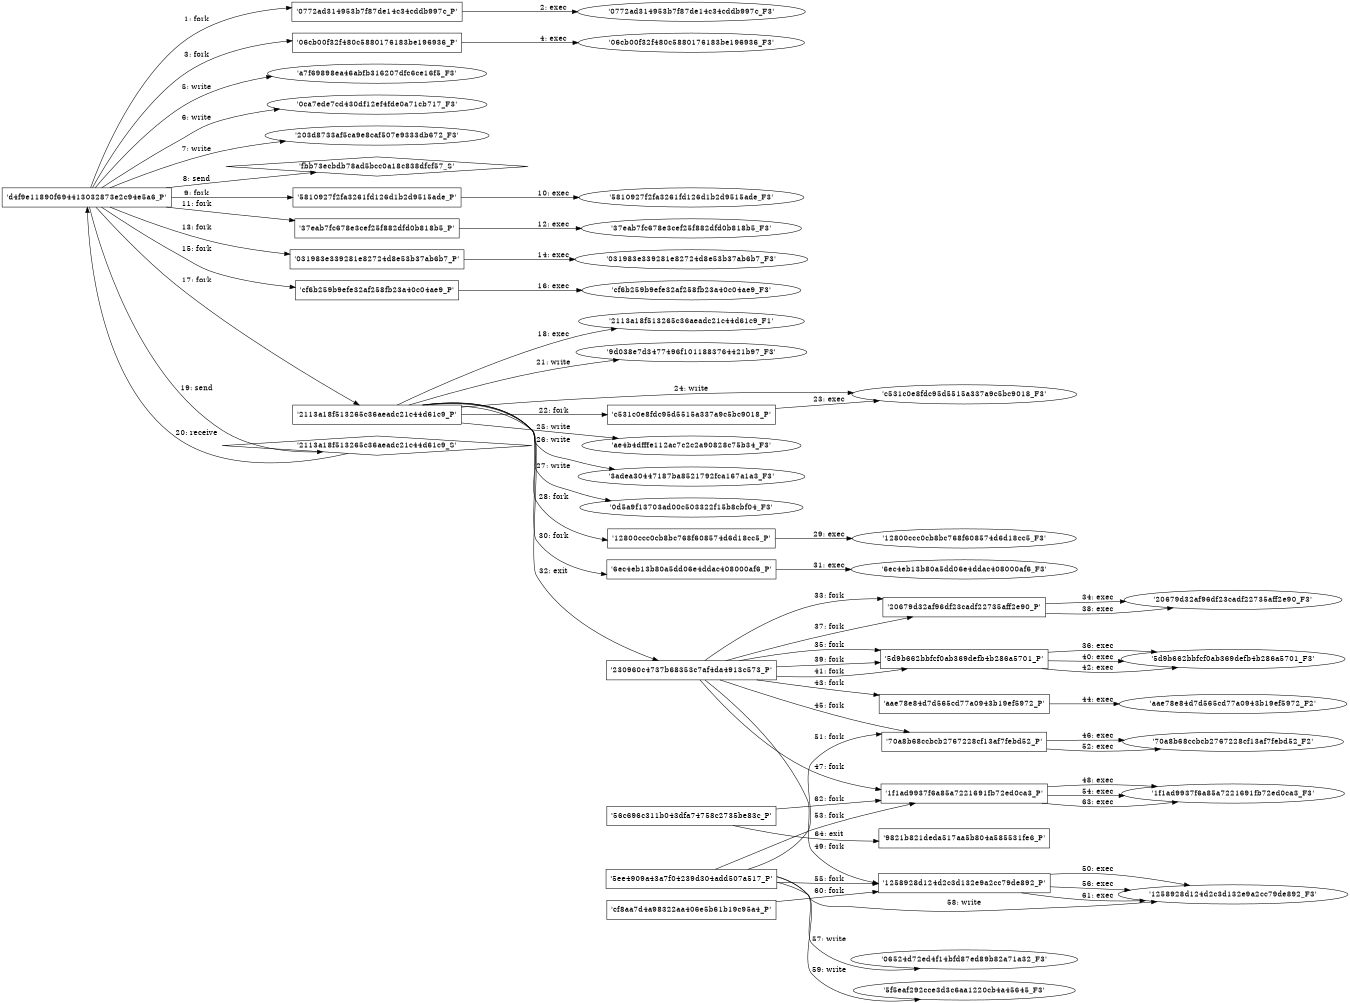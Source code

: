 digraph "D:\Learning\Paper\apt\基于CTI的攻击预警\Dataset\攻击图\ASGfromALLCTI\Proliferating Menace Threatens Organizations.dot" {
rankdir="LR"
size="9"
fixedsize="false"
splines="true"
nodesep=0.3
ranksep=0
fontsize=10
overlap="scalexy"
engine= "neato"
	"'d4f9e11890f694413032873e2c94e5a6_P'" [node_type=Process shape=box]
	"'0772ad314953b7f87de14c34cddb997c_P'" [node_type=Process shape=box]
	"'d4f9e11890f694413032873e2c94e5a6_P'" -> "'0772ad314953b7f87de14c34cddb997c_P'" [label="1: fork"]
	"'0772ad314953b7f87de14c34cddb997c_P'" [node_type=Process shape=box]
	"'0772ad314953b7f87de14c34cddb997c_F3'" [node_type=File shape=ellipse]
	"'0772ad314953b7f87de14c34cddb997c_P'" -> "'0772ad314953b7f87de14c34cddb997c_F3'" [label="2: exec"]
	"'d4f9e11890f694413032873e2c94e5a6_P'" [node_type=Process shape=box]
	"'06cb00f32f480c5880176183be196936_P'" [node_type=Process shape=box]
	"'d4f9e11890f694413032873e2c94e5a6_P'" -> "'06cb00f32f480c5880176183be196936_P'" [label="3: fork"]
	"'06cb00f32f480c5880176183be196936_P'" [node_type=Process shape=box]
	"'06cb00f32f480c5880176183be196936_F3'" [node_type=File shape=ellipse]
	"'06cb00f32f480c5880176183be196936_P'" -> "'06cb00f32f480c5880176183be196936_F3'" [label="4: exec"]
	"'a7f69898ea46abfb316207dfc6ce16f5_F3'" [node_type=file shape=ellipse]
	"'d4f9e11890f694413032873e2c94e5a6_P'" [node_type=Process shape=box]
	"'d4f9e11890f694413032873e2c94e5a6_P'" -> "'a7f69898ea46abfb316207dfc6ce16f5_F3'" [label="5: write"]
	"'0ca7ede7cd430df12ef4fde0a71cb717_F3'" [node_type=file shape=ellipse]
	"'d4f9e11890f694413032873e2c94e5a6_P'" [node_type=Process shape=box]
	"'d4f9e11890f694413032873e2c94e5a6_P'" -> "'0ca7ede7cd430df12ef4fde0a71cb717_F3'" [label="6: write"]
	"'203d8733af5ca9e8caf507e9333db672_F3'" [node_type=file shape=ellipse]
	"'d4f9e11890f694413032873e2c94e5a6_P'" [node_type=Process shape=box]
	"'d4f9e11890f694413032873e2c94e5a6_P'" -> "'203d8733af5ca9e8caf507e9333db672_F3'" [label="7: write"]
	"'fbb73ecbdb78ad5bcc0a18c838dfcf57_S'" [node_type=Socket shape=diamond]
	"'d4f9e11890f694413032873e2c94e5a6_P'" [node_type=Process shape=box]
	"'d4f9e11890f694413032873e2c94e5a6_P'" -> "'fbb73ecbdb78ad5bcc0a18c838dfcf57_S'" [label="8: send"]
	"'d4f9e11890f694413032873e2c94e5a6_P'" [node_type=Process shape=box]
	"'5810927f2fa3261fd126d1b2d9515ade_P'" [node_type=Process shape=box]
	"'d4f9e11890f694413032873e2c94e5a6_P'" -> "'5810927f2fa3261fd126d1b2d9515ade_P'" [label="9: fork"]
	"'5810927f2fa3261fd126d1b2d9515ade_P'" [node_type=Process shape=box]
	"'5810927f2fa3261fd126d1b2d9515ade_F3'" [node_type=File shape=ellipse]
	"'5810927f2fa3261fd126d1b2d9515ade_P'" -> "'5810927f2fa3261fd126d1b2d9515ade_F3'" [label="10: exec"]
	"'d4f9e11890f694413032873e2c94e5a6_P'" [node_type=Process shape=box]
	"'37eab7fc678e3cef25f882dfd0b818b5_P'" [node_type=Process shape=box]
	"'d4f9e11890f694413032873e2c94e5a6_P'" -> "'37eab7fc678e3cef25f882dfd0b818b5_P'" [label="11: fork"]
	"'37eab7fc678e3cef25f882dfd0b818b5_P'" [node_type=Process shape=box]
	"'37eab7fc678e3cef25f882dfd0b818b5_F3'" [node_type=File shape=ellipse]
	"'37eab7fc678e3cef25f882dfd0b818b5_P'" -> "'37eab7fc678e3cef25f882dfd0b818b5_F3'" [label="12: exec"]
	"'d4f9e11890f694413032873e2c94e5a6_P'" [node_type=Process shape=box]
	"'031983e339281e82724d8e53b37ab6b7_P'" [node_type=Process shape=box]
	"'d4f9e11890f694413032873e2c94e5a6_P'" -> "'031983e339281e82724d8e53b37ab6b7_P'" [label="13: fork"]
	"'031983e339281e82724d8e53b37ab6b7_P'" [node_type=Process shape=box]
	"'031983e339281e82724d8e53b37ab6b7_F3'" [node_type=File shape=ellipse]
	"'031983e339281e82724d8e53b37ab6b7_P'" -> "'031983e339281e82724d8e53b37ab6b7_F3'" [label="14: exec"]
	"'d4f9e11890f694413032873e2c94e5a6_P'" [node_type=Process shape=box]
	"'cf6b259b9efe32af258fb23a40c04ae9_P'" [node_type=Process shape=box]
	"'d4f9e11890f694413032873e2c94e5a6_P'" -> "'cf6b259b9efe32af258fb23a40c04ae9_P'" [label="15: fork"]
	"'cf6b259b9efe32af258fb23a40c04ae9_P'" [node_type=Process shape=box]
	"'cf6b259b9efe32af258fb23a40c04ae9_F3'" [node_type=File shape=ellipse]
	"'cf6b259b9efe32af258fb23a40c04ae9_P'" -> "'cf6b259b9efe32af258fb23a40c04ae9_F3'" [label="16: exec"]
	"'d4f9e11890f694413032873e2c94e5a6_P'" [node_type=Process shape=box]
	"'2113a18f513265c36aeadc21c44d61c9_P'" [node_type=Process shape=box]
	"'d4f9e11890f694413032873e2c94e5a6_P'" -> "'2113a18f513265c36aeadc21c44d61c9_P'" [label="17: fork"]
	"'2113a18f513265c36aeadc21c44d61c9_P'" [node_type=Process shape=box]
	"'2113a18f513265c36aeadc21c44d61c9_F1'" [node_type=File shape=ellipse]
	"'2113a18f513265c36aeadc21c44d61c9_P'" -> "'2113a18f513265c36aeadc21c44d61c9_F1'" [label="18: exec"]
	"'2113a18f513265c36aeadc21c44d61c9_S'" [node_type=Socket shape=diamond]
	"'d4f9e11890f694413032873e2c94e5a6_P'" [node_type=Process shape=box]
	"'d4f9e11890f694413032873e2c94e5a6_P'" -> "'2113a18f513265c36aeadc21c44d61c9_S'" [label="19: send"]
	"'2113a18f513265c36aeadc21c44d61c9_S'" -> "'d4f9e11890f694413032873e2c94e5a6_P'" [label="20: receive"]
	"'9d038e7d3477496f1011883764421b97_F3'" [node_type=file shape=ellipse]
	"'2113a18f513265c36aeadc21c44d61c9_P'" [node_type=Process shape=box]
	"'2113a18f513265c36aeadc21c44d61c9_P'" -> "'9d038e7d3477496f1011883764421b97_F3'" [label="21: write"]
	"'2113a18f513265c36aeadc21c44d61c9_P'" [node_type=Process shape=box]
	"'c531c0e8fdc95d5515a337a9c5bc9018_P'" [node_type=Process shape=box]
	"'2113a18f513265c36aeadc21c44d61c9_P'" -> "'c531c0e8fdc95d5515a337a9c5bc9018_P'" [label="22: fork"]
	"'c531c0e8fdc95d5515a337a9c5bc9018_P'" [node_type=Process shape=box]
	"'c531c0e8fdc95d5515a337a9c5bc9018_F3'" [node_type=File shape=ellipse]
	"'c531c0e8fdc95d5515a337a9c5bc9018_P'" -> "'c531c0e8fdc95d5515a337a9c5bc9018_F3'" [label="23: exec"]
	"'c531c0e8fdc95d5515a337a9c5bc9018_F3'" [node_type=file shape=ellipse]
	"'2113a18f513265c36aeadc21c44d61c9_P'" [node_type=Process shape=box]
	"'2113a18f513265c36aeadc21c44d61c9_P'" -> "'c531c0e8fdc95d5515a337a9c5bc9018_F3'" [label="24: write"]
	"'ae4b4dfffe112ac7c2c2a90828c75b34_F3'" [node_type=file shape=ellipse]
	"'2113a18f513265c36aeadc21c44d61c9_P'" [node_type=Process shape=box]
	"'2113a18f513265c36aeadc21c44d61c9_P'" -> "'ae4b4dfffe112ac7c2c2a90828c75b34_F3'" [label="25: write"]
	"'3adea30447187ba8521792fca167a1a3_F3'" [node_type=file shape=ellipse]
	"'2113a18f513265c36aeadc21c44d61c9_P'" [node_type=Process shape=box]
	"'2113a18f513265c36aeadc21c44d61c9_P'" -> "'3adea30447187ba8521792fca167a1a3_F3'" [label="26: write"]
	"'0d5a9f13703ad00c503322f15b8cbf04_F3'" [node_type=file shape=ellipse]
	"'2113a18f513265c36aeadc21c44d61c9_P'" [node_type=Process shape=box]
	"'2113a18f513265c36aeadc21c44d61c9_P'" -> "'0d5a9f13703ad00c503322f15b8cbf04_F3'" [label="27: write"]
	"'2113a18f513265c36aeadc21c44d61c9_P'" [node_type=Process shape=box]
	"'12800ccc0cb8bc768f608574d6d18cc5_P'" [node_type=Process shape=box]
	"'2113a18f513265c36aeadc21c44d61c9_P'" -> "'12800ccc0cb8bc768f608574d6d18cc5_P'" [label="28: fork"]
	"'12800ccc0cb8bc768f608574d6d18cc5_P'" [node_type=Process shape=box]
	"'12800ccc0cb8bc768f608574d6d18cc5_F3'" [node_type=File shape=ellipse]
	"'12800ccc0cb8bc768f608574d6d18cc5_P'" -> "'12800ccc0cb8bc768f608574d6d18cc5_F3'" [label="29: exec"]
	"'2113a18f513265c36aeadc21c44d61c9_P'" [node_type=Process shape=box]
	"'6ec4eb13b80a5dd06e4ddac408000af6_P'" [node_type=Process shape=box]
	"'2113a18f513265c36aeadc21c44d61c9_P'" -> "'6ec4eb13b80a5dd06e4ddac408000af6_P'" [label="30: fork"]
	"'6ec4eb13b80a5dd06e4ddac408000af6_P'" [node_type=Process shape=box]
	"'6ec4eb13b80a5dd06e4ddac408000af6_F3'" [node_type=File shape=ellipse]
	"'6ec4eb13b80a5dd06e4ddac408000af6_P'" -> "'6ec4eb13b80a5dd06e4ddac408000af6_F3'" [label="31: exec"]
	"'2113a18f513265c36aeadc21c44d61c9_P'" [node_type=Process shape=box]
	"'230960c4737b68353c7af4da4913c573_P'" [node_type=Process shape=box]
	"'2113a18f513265c36aeadc21c44d61c9_P'" -> "'230960c4737b68353c7af4da4913c573_P'" [label="32: exit"]
	"'230960c4737b68353c7af4da4913c573_P'" [node_type=Process shape=box]
	"'20679d32af96df23cadf22735aff2e90_P'" [node_type=Process shape=box]
	"'230960c4737b68353c7af4da4913c573_P'" -> "'20679d32af96df23cadf22735aff2e90_P'" [label="33: fork"]
	"'20679d32af96df23cadf22735aff2e90_P'" [node_type=Process shape=box]
	"'20679d32af96df23cadf22735aff2e90_F3'" [node_type=File shape=ellipse]
	"'20679d32af96df23cadf22735aff2e90_P'" -> "'20679d32af96df23cadf22735aff2e90_F3'" [label="34: exec"]
	"'230960c4737b68353c7af4da4913c573_P'" [node_type=Process shape=box]
	"'5d9b662bbfcf0ab369defb4b286a5701_P'" [node_type=Process shape=box]
	"'230960c4737b68353c7af4da4913c573_P'" -> "'5d9b662bbfcf0ab369defb4b286a5701_P'" [label="35: fork"]
	"'5d9b662bbfcf0ab369defb4b286a5701_P'" [node_type=Process shape=box]
	"'5d9b662bbfcf0ab369defb4b286a5701_F3'" [node_type=File shape=ellipse]
	"'5d9b662bbfcf0ab369defb4b286a5701_P'" -> "'5d9b662bbfcf0ab369defb4b286a5701_F3'" [label="36: exec"]
	"'230960c4737b68353c7af4da4913c573_P'" [node_type=Process shape=box]
	"'20679d32af96df23cadf22735aff2e90_P'" [node_type=Process shape=box]
	"'230960c4737b68353c7af4da4913c573_P'" -> "'20679d32af96df23cadf22735aff2e90_P'" [label="37: fork"]
	"'20679d32af96df23cadf22735aff2e90_P'" [node_type=Process shape=box]
	"'20679d32af96df23cadf22735aff2e90_F3'" [node_type=File shape=ellipse]
	"'20679d32af96df23cadf22735aff2e90_P'" -> "'20679d32af96df23cadf22735aff2e90_F3'" [label="38: exec"]
	"'230960c4737b68353c7af4da4913c573_P'" [node_type=Process shape=box]
	"'5d9b662bbfcf0ab369defb4b286a5701_P'" [node_type=Process shape=box]
	"'230960c4737b68353c7af4da4913c573_P'" -> "'5d9b662bbfcf0ab369defb4b286a5701_P'" [label="39: fork"]
	"'5d9b662bbfcf0ab369defb4b286a5701_P'" [node_type=Process shape=box]
	"'5d9b662bbfcf0ab369defb4b286a5701_F3'" [node_type=File shape=ellipse]
	"'5d9b662bbfcf0ab369defb4b286a5701_P'" -> "'5d9b662bbfcf0ab369defb4b286a5701_F3'" [label="40: exec"]
	"'230960c4737b68353c7af4da4913c573_P'" [node_type=Process shape=box]
	"'5d9b662bbfcf0ab369defb4b286a5701_P'" [node_type=Process shape=box]
	"'230960c4737b68353c7af4da4913c573_P'" -> "'5d9b662bbfcf0ab369defb4b286a5701_P'" [label="41: fork"]
	"'5d9b662bbfcf0ab369defb4b286a5701_P'" [node_type=Process shape=box]
	"'5d9b662bbfcf0ab369defb4b286a5701_F3'" [node_type=File shape=ellipse]
	"'5d9b662bbfcf0ab369defb4b286a5701_P'" -> "'5d9b662bbfcf0ab369defb4b286a5701_F3'" [label="42: exec"]
	"'230960c4737b68353c7af4da4913c573_P'" [node_type=Process shape=box]
	"'aae78e84d7d565cd77a0943b19ef5972_P'" [node_type=Process shape=box]
	"'230960c4737b68353c7af4da4913c573_P'" -> "'aae78e84d7d565cd77a0943b19ef5972_P'" [label="43: fork"]
	"'aae78e84d7d565cd77a0943b19ef5972_P'" [node_type=Process shape=box]
	"'aae78e84d7d565cd77a0943b19ef5972_F2'" [node_type=File shape=ellipse]
	"'aae78e84d7d565cd77a0943b19ef5972_P'" -> "'aae78e84d7d565cd77a0943b19ef5972_F2'" [label="44: exec"]
	"'230960c4737b68353c7af4da4913c573_P'" [node_type=Process shape=box]
	"'70a8b68ccbcb2767228cf13af7febd52_P'" [node_type=Process shape=box]
	"'230960c4737b68353c7af4da4913c573_P'" -> "'70a8b68ccbcb2767228cf13af7febd52_P'" [label="45: fork"]
	"'70a8b68ccbcb2767228cf13af7febd52_P'" [node_type=Process shape=box]
	"'70a8b68ccbcb2767228cf13af7febd52_F2'" [node_type=File shape=ellipse]
	"'70a8b68ccbcb2767228cf13af7febd52_P'" -> "'70a8b68ccbcb2767228cf13af7febd52_F2'" [label="46: exec"]
	"'230960c4737b68353c7af4da4913c573_P'" [node_type=Process shape=box]
	"'1f1ad9937f6a85a7221691fb72ed0ca3_P'" [node_type=Process shape=box]
	"'230960c4737b68353c7af4da4913c573_P'" -> "'1f1ad9937f6a85a7221691fb72ed0ca3_P'" [label="47: fork"]
	"'1f1ad9937f6a85a7221691fb72ed0ca3_P'" [node_type=Process shape=box]
	"'1f1ad9937f6a85a7221691fb72ed0ca3_F3'" [node_type=File shape=ellipse]
	"'1f1ad9937f6a85a7221691fb72ed0ca3_P'" -> "'1f1ad9937f6a85a7221691fb72ed0ca3_F3'" [label="48: exec"]
	"'230960c4737b68353c7af4da4913c573_P'" [node_type=Process shape=box]
	"'1258928d124d2c3d132e9a2cc79de892_P'" [node_type=Process shape=box]
	"'230960c4737b68353c7af4da4913c573_P'" -> "'1258928d124d2c3d132e9a2cc79de892_P'" [label="49: fork"]
	"'1258928d124d2c3d132e9a2cc79de892_P'" [node_type=Process shape=box]
	"'1258928d124d2c3d132e9a2cc79de892_F3'" [node_type=File shape=ellipse]
	"'1258928d124d2c3d132e9a2cc79de892_P'" -> "'1258928d124d2c3d132e9a2cc79de892_F3'" [label="50: exec"]
	"'5ee4909a43a7f04239d304add507a517_P'" [node_type=Process shape=box]
	"'70a8b68ccbcb2767228cf13af7febd52_P'" [node_type=Process shape=box]
	"'5ee4909a43a7f04239d304add507a517_P'" -> "'70a8b68ccbcb2767228cf13af7febd52_P'" [label="51: fork"]
	"'70a8b68ccbcb2767228cf13af7febd52_P'" [node_type=Process shape=box]
	"'70a8b68ccbcb2767228cf13af7febd52_F2'" [node_type=File shape=ellipse]
	"'70a8b68ccbcb2767228cf13af7febd52_P'" -> "'70a8b68ccbcb2767228cf13af7febd52_F2'" [label="52: exec"]
	"'5ee4909a43a7f04239d304add507a517_P'" [node_type=Process shape=box]
	"'1f1ad9937f6a85a7221691fb72ed0ca3_P'" [node_type=Process shape=box]
	"'5ee4909a43a7f04239d304add507a517_P'" -> "'1f1ad9937f6a85a7221691fb72ed0ca3_P'" [label="53: fork"]
	"'1f1ad9937f6a85a7221691fb72ed0ca3_P'" [node_type=Process shape=box]
	"'1f1ad9937f6a85a7221691fb72ed0ca3_F3'" [node_type=File shape=ellipse]
	"'1f1ad9937f6a85a7221691fb72ed0ca3_P'" -> "'1f1ad9937f6a85a7221691fb72ed0ca3_F3'" [label="54: exec"]
	"'5ee4909a43a7f04239d304add507a517_P'" [node_type=Process shape=box]
	"'1258928d124d2c3d132e9a2cc79de892_P'" [node_type=Process shape=box]
	"'5ee4909a43a7f04239d304add507a517_P'" -> "'1258928d124d2c3d132e9a2cc79de892_P'" [label="55: fork"]
	"'1258928d124d2c3d132e9a2cc79de892_P'" [node_type=Process shape=box]
	"'1258928d124d2c3d132e9a2cc79de892_F3'" [node_type=File shape=ellipse]
	"'1258928d124d2c3d132e9a2cc79de892_P'" -> "'1258928d124d2c3d132e9a2cc79de892_F3'" [label="56: exec"]
	"'06524d72ed4f14bfd87ed89b82a71a32_F3'" [node_type=file shape=ellipse]
	"'5ee4909a43a7f04239d304add507a517_P'" [node_type=Process shape=box]
	"'5ee4909a43a7f04239d304add507a517_P'" -> "'06524d72ed4f14bfd87ed89b82a71a32_F3'" [label="57: write"]
	"'1258928d124d2c3d132e9a2cc79de892_F3'" [node_type=file shape=ellipse]
	"'5ee4909a43a7f04239d304add507a517_P'" [node_type=Process shape=box]
	"'5ee4909a43a7f04239d304add507a517_P'" -> "'1258928d124d2c3d132e9a2cc79de892_F3'" [label="58: write"]
	"'5f5eaf292cce3d3c6aa1220cb4a45645_F3'" [node_type=file shape=ellipse]
	"'5ee4909a43a7f04239d304add507a517_P'" [node_type=Process shape=box]
	"'5ee4909a43a7f04239d304add507a517_P'" -> "'5f5eaf292cce3d3c6aa1220cb4a45645_F3'" [label="59: write"]
	"'cf8aa7d4a98322aa406e5b61b19c95a4_P'" [node_type=Process shape=box]
	"'1258928d124d2c3d132e9a2cc79de892_P'" [node_type=Process shape=box]
	"'cf8aa7d4a98322aa406e5b61b19c95a4_P'" -> "'1258928d124d2c3d132e9a2cc79de892_P'" [label="60: fork"]
	"'1258928d124d2c3d132e9a2cc79de892_P'" [node_type=Process shape=box]
	"'1258928d124d2c3d132e9a2cc79de892_F3'" [node_type=File shape=ellipse]
	"'1258928d124d2c3d132e9a2cc79de892_P'" -> "'1258928d124d2c3d132e9a2cc79de892_F3'" [label="61: exec"]
	"'56c696c311b043dfa74758c2735be83c_P'" [node_type=Process shape=box]
	"'1f1ad9937f6a85a7221691fb72ed0ca3_P'" [node_type=Process shape=box]
	"'56c696c311b043dfa74758c2735be83c_P'" -> "'1f1ad9937f6a85a7221691fb72ed0ca3_P'" [label="62: fork"]
	"'1f1ad9937f6a85a7221691fb72ed0ca3_P'" [node_type=Process shape=box]
	"'1f1ad9937f6a85a7221691fb72ed0ca3_F3'" [node_type=File shape=ellipse]
	"'1f1ad9937f6a85a7221691fb72ed0ca3_P'" -> "'1f1ad9937f6a85a7221691fb72ed0ca3_F3'" [label="63: exec"]
	"'56c696c311b043dfa74758c2735be83c_P'" [node_type=Process shape=box]
	"'9821b821deda517aa5b804a585531fe6_P'" [node_type=Process shape=box]
	"'56c696c311b043dfa74758c2735be83c_P'" -> "'9821b821deda517aa5b804a585531fe6_P'" [label="64: exit"]
}
